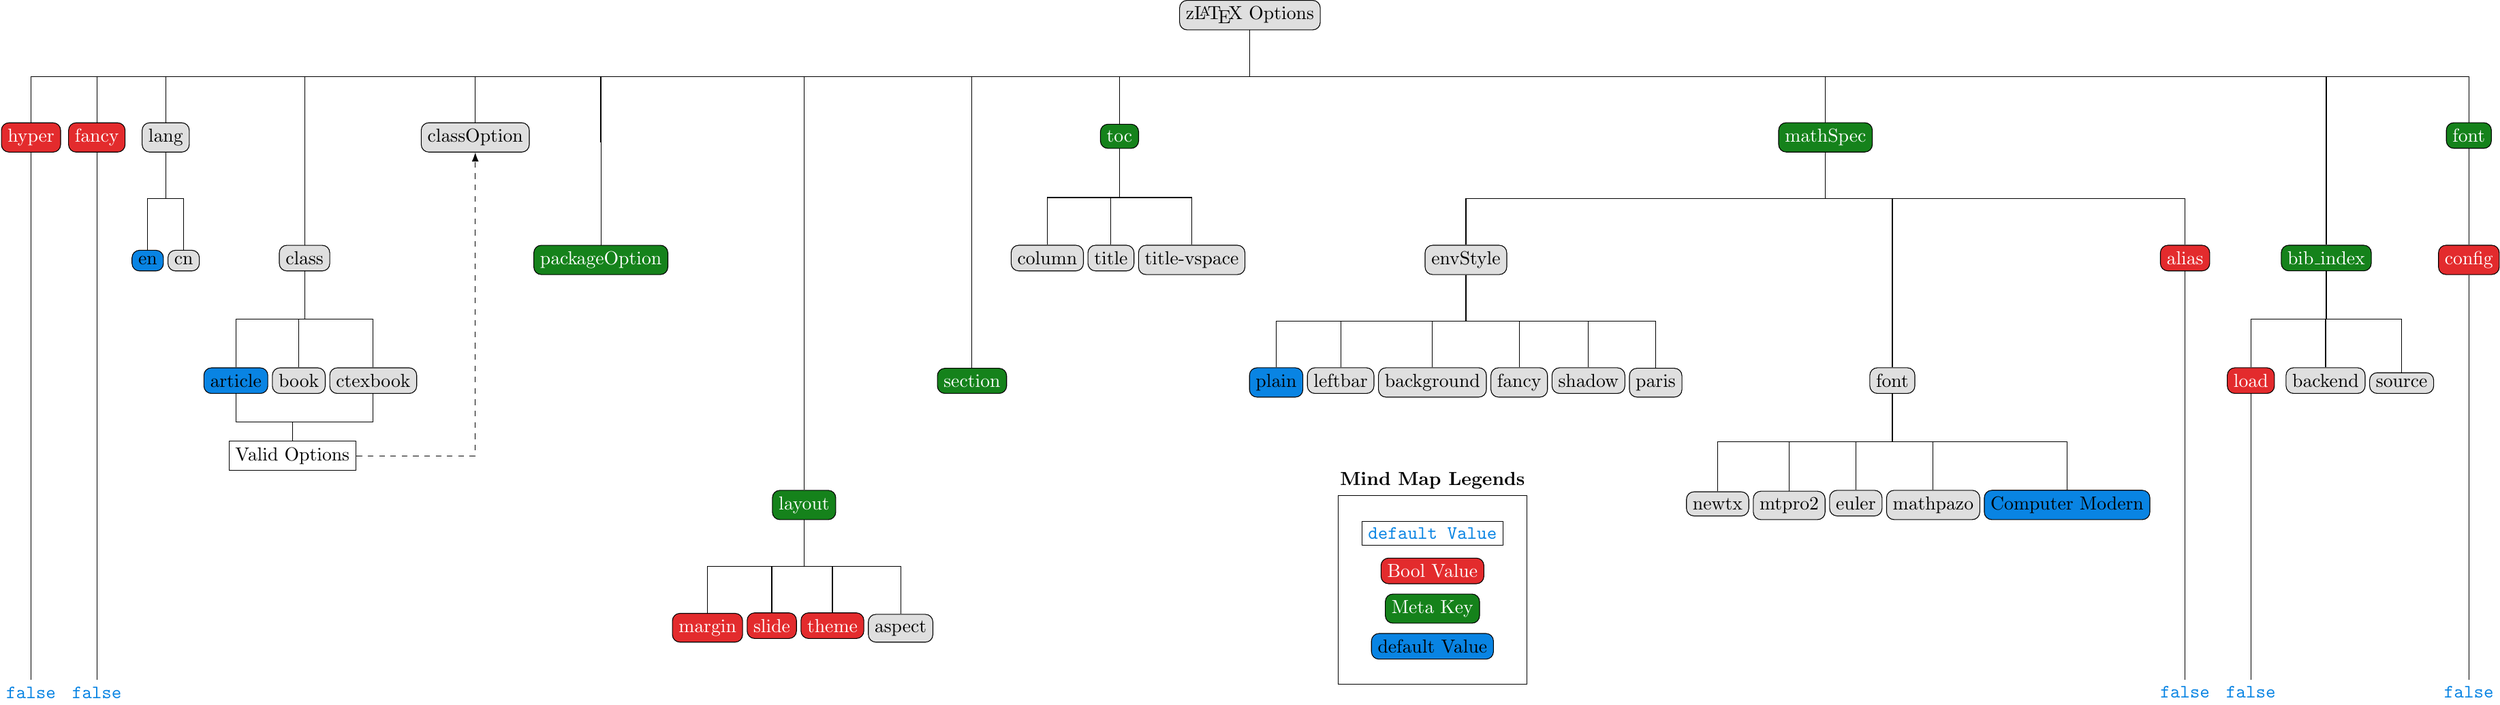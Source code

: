 \documentclass[tikz]{standalone}
\usepackage{tikz}
\usepackage{tikz-qtree}
\usetikzlibrary{shapes, trees,calc,positioning, arrows.meta}
\definecolor{Red}{HTML}{e32b2d}
\definecolor{Green}{HTML}{15821b}
\definecolor{Blue}{HTML}{0984e3}
\def\deft#1{\texttt{\textcolor{Blue}{#1}}}


\begin{document}
\begin{tikzpicture}[
    >=Latex,
    level distance=65,
    edge from parent/.style={draw, edge from parent fork down},
    frontier/.style={distance from root=360},
    normalKey/.style={draw, rectangle, rounded corners, fill=gray!25},
    boolKey/.style={draw, rectangle, rounded corners, fill=Red, text=white},
    metaKey/.style={draw, rectangle, rounded corners, fill=Green, text=white},
  ]
  \Tree
    [.\node[normalKey] {z\LaTeX{} Options};
      [.\node[boolKey] {hyper}; \deft{false} ]
      [.\node[boolKey] {fancy}; \deft{false} ]
      [.\node[normalKey] {lang}; 
        [.\node[normalKey, fill=Blue] {en}; ]
        [.\node[normalKey] {cn}; ]
      ]
      [[.\node[normalKey] {class}; 
        [.\node[normalKey, fill=Blue] (articleL) {article};  ]
        [.\node[normalKey] {book};     ]
        [.\node[normalKey] (ctexbookR) {ctexbook}; ]
      ]]
      [.\node[normalKey] (classOptionC) {classOption};]
      [[.\node[metaKey] {packageOption};] ]
      [[[[.\node[metaKey] {layout}; 
        [.\node[boolKey]   {margin}; ]
        [.\node[boolKey]   {slide};  ]
        [.\node[boolKey]   {theme};  ]
        [.\node[normalKey] {aspect}; ]
      ]]]]
      [[[.\node[metaKey] {section};]] ]
      [.\node[metaKey] {toc};
        [.\node[normalKey] {column}; ]
        [.\node[normalKey] {title}; ]
        [.\node[normalKey] {title-vspace}; ]
      ]
      [.\node[metaKey] {mathSpec};
        [.\node[normalKey] {envStyle}; 
            [.\node[normalKey, fill=Blue] {plain}; ]
            [.\node[normalKey] {leftbar};    ]
            [.\node[normalKey] (annotateC) {background}; ]
            [.\node[normalKey] {fancy};      ]
            [.\node[normalKey] {shadow};     ]
            [.\node[normalKey] {paris};      ]
        ]
        [[.\node[normalKey] {font}; 
          [.\node[normalKey] {newtx}; ]
          [.\node[normalKey] {mtpro2}; ]
          [.\node[normalKey] {euler}; ]
          [.\node[normalKey] {mathpazo}; ]
          [.\node[normalKey, fill=Blue] {Computer Modern}; ]
        ]]
        [.\node[boolKey] {alias}; \deft{false} ]
      ]
      [[.\node[metaKey] {bib\_index}; 
        [.\node[boolKey] {load}; \deft{false} ]
        [.\node[normalKey] {backend}; ]
        [.\node[normalKey] {source}; ]
      ]]
      [.\node[metaKey] {font}; 
        [.\node[boolKey] {config}; \deft{false} ]
      ]
    ]
  % lines
  \draw (articleL.south) |- ++(0, -1.5em) -| (ctexbookR.south);
  \draw ($(articleL.south)+(3em, -2.5em)$)node[draw, rectangle, below] {Valid Options} -- ++(0, 1em);
  \draw[->, dashed] ($(articleL.south)+(6.4em, -3.3em)$) -| (classOptionC);
  % annotatations
  \node[text=Blue, rectangle, draw] at ($(annotateC)+(0, -8em)$)  {\texttt{default Value}};
  \node[boolKey] at ($(annotateC)+(0, -10em)$)  {Bool Value};
  \node[metaKey] at ($(annotateC)+(0, -12em)$)  {Meta Key};
  \node[metaKey, fill=Blue, text=black] at ($(annotateC)+(0, -14em)$)  {default Value};
  \draw ($(annotateC)+(-5em, -16em)$) rectangle ++(10em, 10em)node[right=-5em, above] {\textbf{Mind Map Legends}};
\end{tikzpicture}
\end{document}